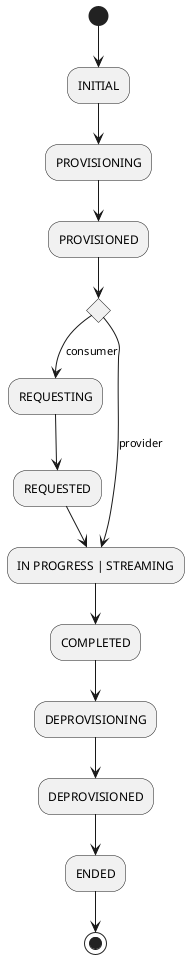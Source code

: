 '
'  Copyright (c) 2021 Daimler TSS GmbH
'
'  This program and the accompanying materials are made available under the
'  terms of the Apache License, Version 2.0 which is available at
'  https://www.apache.org/licenses/LICENSE-2.0
'
'  SPDX-License-Identifier: Apache-2.0
'
'  Contributors:
'       Daimler TSS GmbH - Initial Draft
'
'

@startuml

skinParam NoteBackgroundColor WhiteSmoke
skinParam NoteFontColor Black
skinParam ParticipantBackgroundColor WhiteSmoke
skinParam ActorBackgroundColor WhiteSmoke
skinParam AgentBackgroundColor White
skinParam AgentBorderColor SkyBlue
skinparam shadowing false

(*) --> INITIAL
--> PROVISIONING
--> PROVISIONED
if "" then
    --> [consumer] REQUESTING
    --> REQUESTED
    --> IN PROGRESS | STREAMING
else
    --> [provider] IN PROGRESS | STREAMING
--> COMPLETED
--> DEPROVISIONING
--> DEPROVISIONED
--> ENDED
--> (*)

@enduml